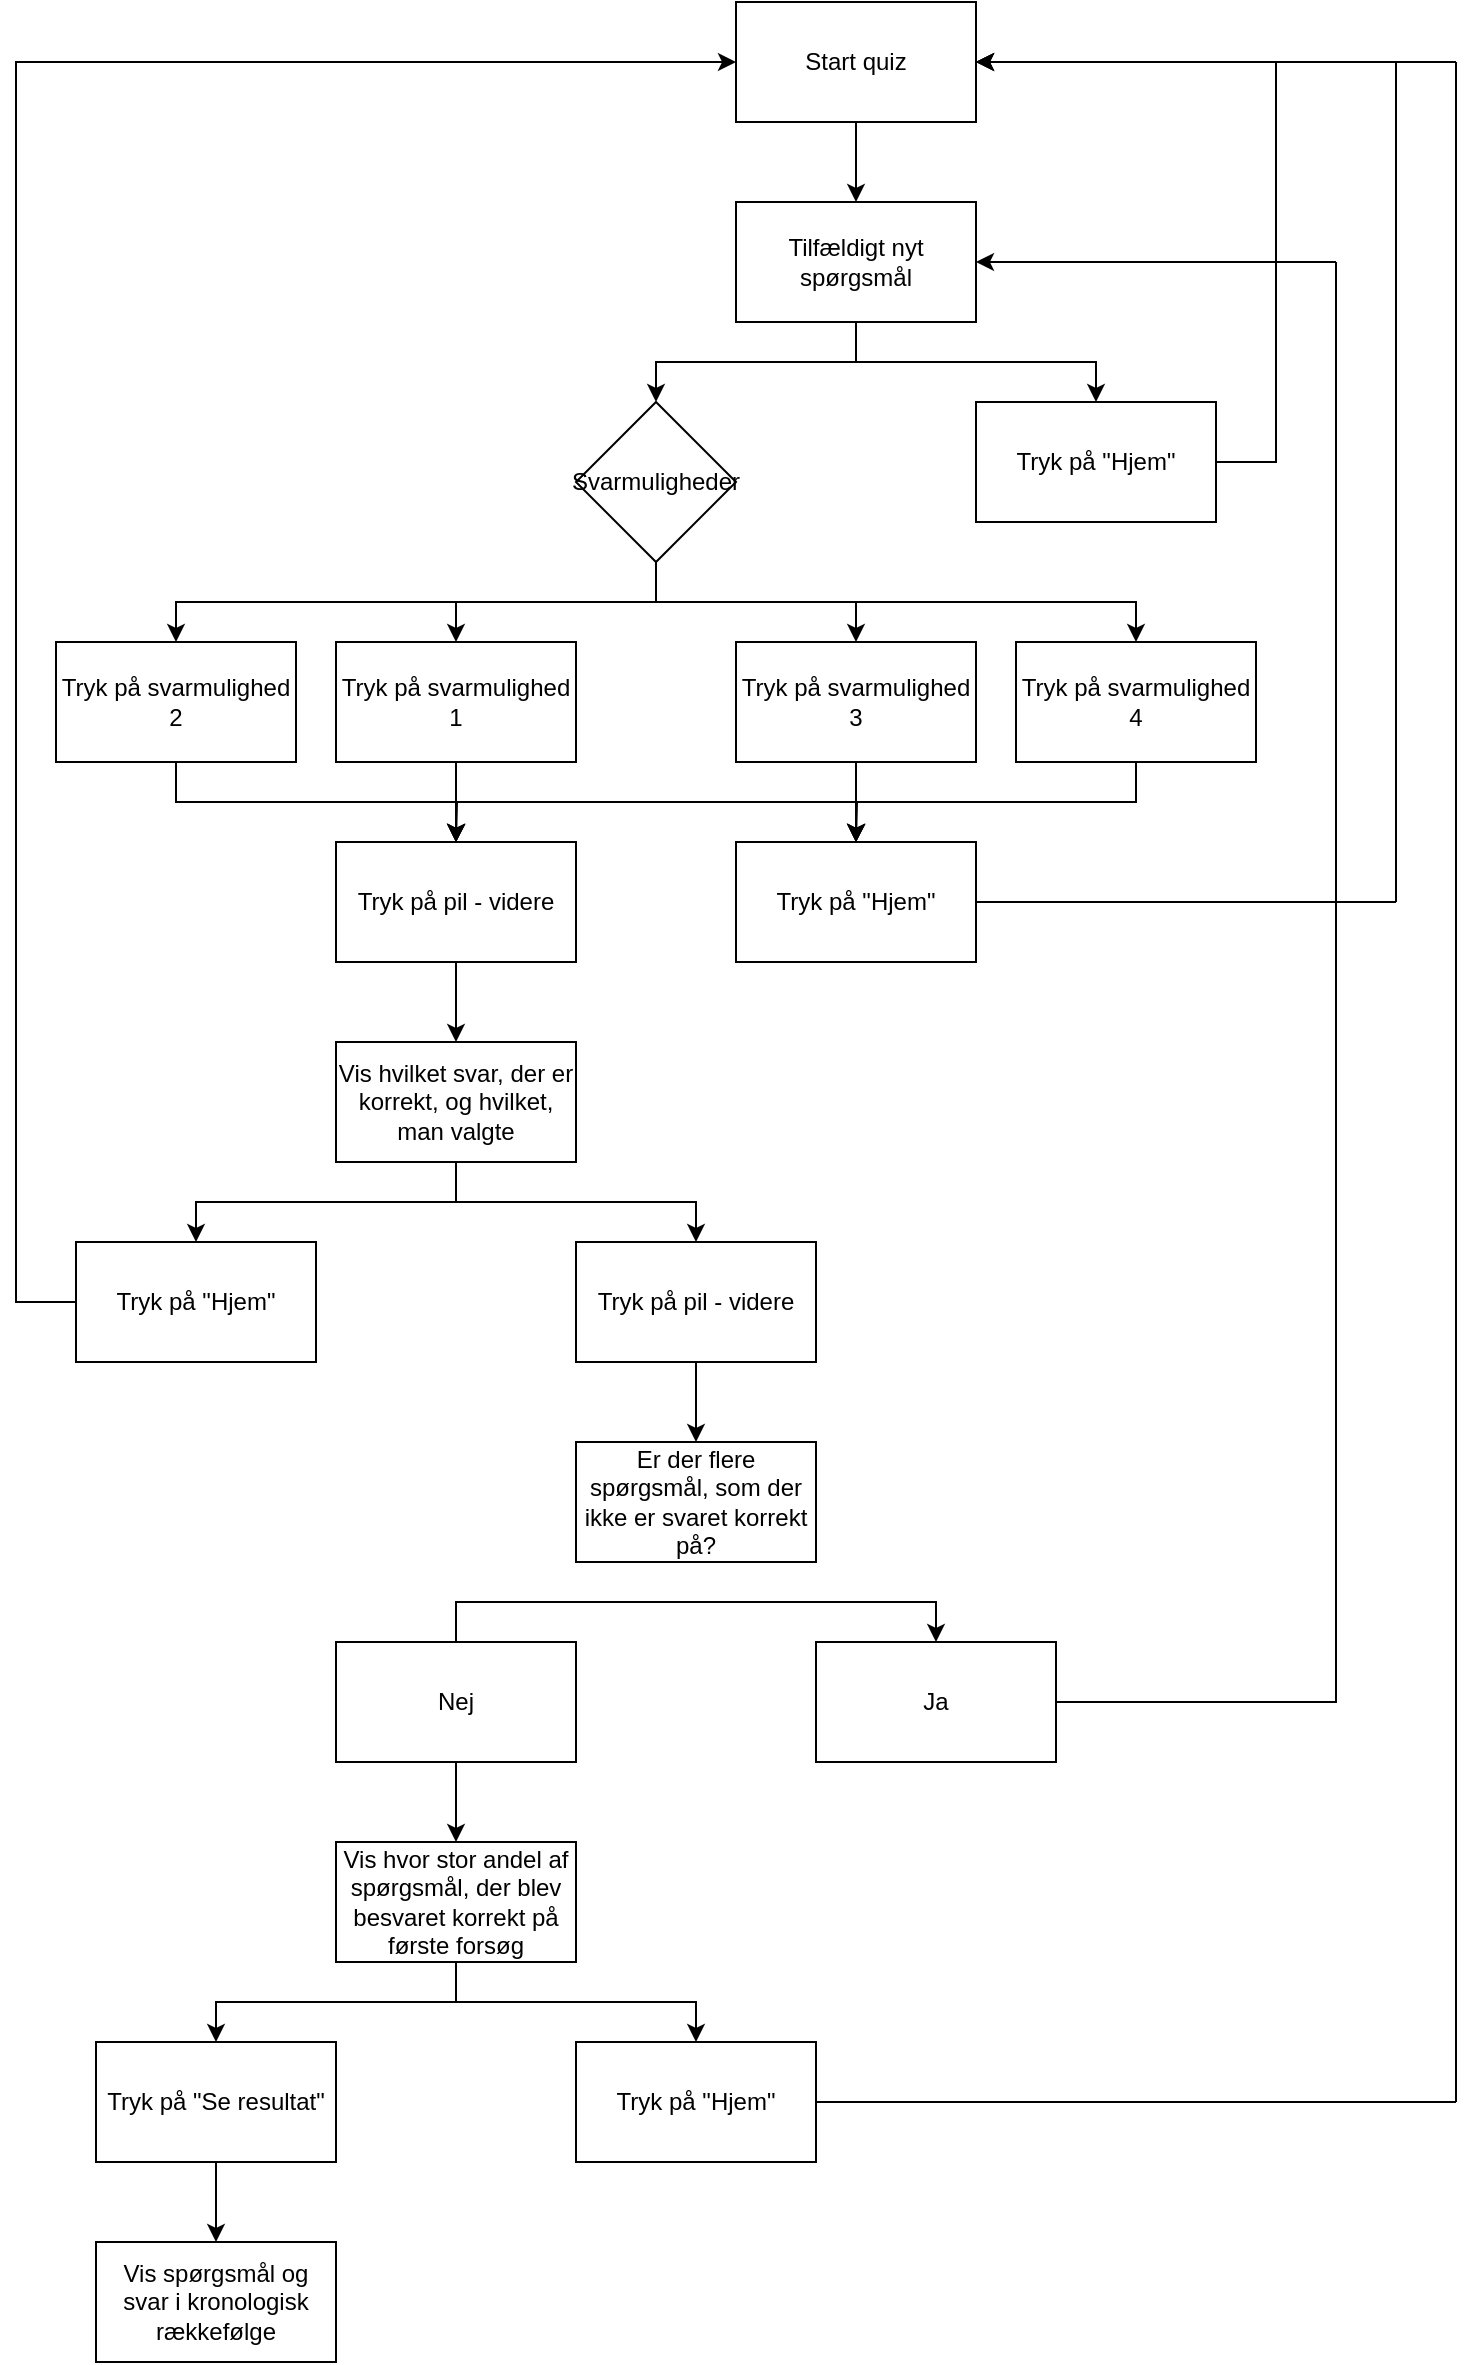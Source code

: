 <mxfile version="27.0.6">
  <diagram name="Side-1" id="K2o2fXLCxB5GySkEay_a">
    <mxGraphModel dx="1537" dy="742" grid="1" gridSize="10" guides="1" tooltips="1" connect="1" arrows="1" fold="1" page="1" pageScale="1" pageWidth="827" pageHeight="1169" math="0" shadow="0">
      <root>
        <mxCell id="0" />
        <mxCell id="1" parent="0" />
        <mxCell id="6mfA3q-zFDx96ax2sFS--4" style="edgeStyle=orthogonalEdgeStyle;rounded=0;orthogonalLoop=1;jettySize=auto;html=1;exitX=0.5;exitY=1;exitDx=0;exitDy=0;" edge="1" parent="1" source="6mfA3q-zFDx96ax2sFS--1" target="6mfA3q-zFDx96ax2sFS--3">
          <mxGeometry relative="1" as="geometry" />
        </mxCell>
        <mxCell id="6mfA3q-zFDx96ax2sFS--1" value="Start quiz" style="rounded=0;whiteSpace=wrap;html=1;" vertex="1" parent="1">
          <mxGeometry x="370" width="120" height="60" as="geometry" />
        </mxCell>
        <mxCell id="6mfA3q-zFDx96ax2sFS--16" style="edgeStyle=orthogonalEdgeStyle;rounded=0;orthogonalLoop=1;jettySize=auto;html=1;exitX=0.5;exitY=1;exitDx=0;exitDy=0;entryX=0.5;entryY=0;entryDx=0;entryDy=0;" edge="1" parent="1" source="6mfA3q-zFDx96ax2sFS--2" target="6mfA3q-zFDx96ax2sFS--12">
          <mxGeometry relative="1" as="geometry" />
        </mxCell>
        <mxCell id="6mfA3q-zFDx96ax2sFS--17" style="edgeStyle=orthogonalEdgeStyle;rounded=0;orthogonalLoop=1;jettySize=auto;html=1;exitX=0.5;exitY=1;exitDx=0;exitDy=0;entryX=0.5;entryY=0;entryDx=0;entryDy=0;" edge="1" parent="1" source="6mfA3q-zFDx96ax2sFS--2" target="6mfA3q-zFDx96ax2sFS--11">
          <mxGeometry relative="1" as="geometry" />
        </mxCell>
        <mxCell id="6mfA3q-zFDx96ax2sFS--21" style="edgeStyle=orthogonalEdgeStyle;rounded=0;orthogonalLoop=1;jettySize=auto;html=1;exitX=0.5;exitY=1;exitDx=0;exitDy=0;entryX=0.5;entryY=0;entryDx=0;entryDy=0;" edge="1" parent="1" source="6mfA3q-zFDx96ax2sFS--2" target="6mfA3q-zFDx96ax2sFS--14">
          <mxGeometry relative="1" as="geometry" />
        </mxCell>
        <mxCell id="6mfA3q-zFDx96ax2sFS--22" style="edgeStyle=orthogonalEdgeStyle;rounded=0;orthogonalLoop=1;jettySize=auto;html=1;exitX=0.5;exitY=1;exitDx=0;exitDy=0;entryX=0.5;entryY=0;entryDx=0;entryDy=0;" edge="1" parent="1" source="6mfA3q-zFDx96ax2sFS--2" target="6mfA3q-zFDx96ax2sFS--13">
          <mxGeometry relative="1" as="geometry" />
        </mxCell>
        <mxCell id="6mfA3q-zFDx96ax2sFS--2" value="Svarmuligheder" style="rhombus;whiteSpace=wrap;html=1;" vertex="1" parent="1">
          <mxGeometry x="290" y="200" width="80" height="80" as="geometry" />
        </mxCell>
        <mxCell id="6mfA3q-zFDx96ax2sFS--5" style="edgeStyle=orthogonalEdgeStyle;rounded=0;orthogonalLoop=1;jettySize=auto;html=1;exitX=0.5;exitY=1;exitDx=0;exitDy=0;entryX=0.5;entryY=0;entryDx=0;entryDy=0;" edge="1" parent="1" source="6mfA3q-zFDx96ax2sFS--3" target="6mfA3q-zFDx96ax2sFS--2">
          <mxGeometry relative="1" as="geometry" />
        </mxCell>
        <mxCell id="6mfA3q-zFDx96ax2sFS--7" style="edgeStyle=orthogonalEdgeStyle;rounded=0;orthogonalLoop=1;jettySize=auto;html=1;exitX=0.5;exitY=1;exitDx=0;exitDy=0;entryX=0.5;entryY=0;entryDx=0;entryDy=0;" edge="1" parent="1" source="6mfA3q-zFDx96ax2sFS--3" target="6mfA3q-zFDx96ax2sFS--6">
          <mxGeometry relative="1" as="geometry" />
        </mxCell>
        <mxCell id="6mfA3q-zFDx96ax2sFS--3" value="Tilfældigt nyt spørgsmål" style="rounded=0;whiteSpace=wrap;html=1;" vertex="1" parent="1">
          <mxGeometry x="370" y="100" width="120" height="60" as="geometry" />
        </mxCell>
        <mxCell id="6mfA3q-zFDx96ax2sFS--10" style="edgeStyle=orthogonalEdgeStyle;rounded=0;orthogonalLoop=1;jettySize=auto;html=1;exitX=1;exitY=0.5;exitDx=0;exitDy=0;entryX=1;entryY=0.5;entryDx=0;entryDy=0;" edge="1" parent="1" source="6mfA3q-zFDx96ax2sFS--6" target="6mfA3q-zFDx96ax2sFS--1">
          <mxGeometry relative="1" as="geometry">
            <Array as="points">
              <mxPoint x="640" y="230" />
              <mxPoint x="640" y="30" />
            </Array>
          </mxGeometry>
        </mxCell>
        <mxCell id="6mfA3q-zFDx96ax2sFS--6" value="Tryk på &quot;Hjem&quot;" style="rounded=0;whiteSpace=wrap;html=1;" vertex="1" parent="1">
          <mxGeometry x="490" y="200" width="120" height="60" as="geometry" />
        </mxCell>
        <mxCell id="6mfA3q-zFDx96ax2sFS--27" style="edgeStyle=orthogonalEdgeStyle;rounded=0;orthogonalLoop=1;jettySize=auto;html=1;exitX=0.5;exitY=1;exitDx=0;exitDy=0;entryX=0.5;entryY=0;entryDx=0;entryDy=0;" edge="1" parent="1" source="6mfA3q-zFDx96ax2sFS--11" target="6mfA3q-zFDx96ax2sFS--24">
          <mxGeometry relative="1" as="geometry" />
        </mxCell>
        <mxCell id="6mfA3q-zFDx96ax2sFS--33" style="edgeStyle=orthogonalEdgeStyle;rounded=0;orthogonalLoop=1;jettySize=auto;html=1;exitX=0.5;exitY=1;exitDx=0;exitDy=0;entryX=0.5;entryY=0;entryDx=0;entryDy=0;" edge="1" parent="1" source="6mfA3q-zFDx96ax2sFS--11" target="6mfA3q-zFDx96ax2sFS--23">
          <mxGeometry relative="1" as="geometry" />
        </mxCell>
        <mxCell id="6mfA3q-zFDx96ax2sFS--11" value="Tryk på svarmulighed 1" style="rounded=0;whiteSpace=wrap;html=1;" vertex="1" parent="1">
          <mxGeometry x="170" y="320" width="120" height="60" as="geometry" />
        </mxCell>
        <mxCell id="6mfA3q-zFDx96ax2sFS--25" style="edgeStyle=orthogonalEdgeStyle;rounded=0;orthogonalLoop=1;jettySize=auto;html=1;exitX=0.5;exitY=1;exitDx=0;exitDy=0;entryX=0.5;entryY=0;entryDx=0;entryDy=0;" edge="1" parent="1" source="6mfA3q-zFDx96ax2sFS--12" target="6mfA3q-zFDx96ax2sFS--24">
          <mxGeometry relative="1" as="geometry" />
        </mxCell>
        <mxCell id="6mfA3q-zFDx96ax2sFS--30" style="edgeStyle=orthogonalEdgeStyle;rounded=0;orthogonalLoop=1;jettySize=auto;html=1;exitX=0.5;exitY=1;exitDx=0;exitDy=0;entryX=0.5;entryY=0;entryDx=0;entryDy=0;" edge="1" parent="1" source="6mfA3q-zFDx96ax2sFS--12" target="6mfA3q-zFDx96ax2sFS--23">
          <mxGeometry relative="1" as="geometry" />
        </mxCell>
        <mxCell id="6mfA3q-zFDx96ax2sFS--12" value="Tryk på svarmulighed 3" style="rounded=0;whiteSpace=wrap;html=1;" vertex="1" parent="1">
          <mxGeometry x="370" y="320" width="120" height="60" as="geometry" />
        </mxCell>
        <mxCell id="6mfA3q-zFDx96ax2sFS--28" style="edgeStyle=orthogonalEdgeStyle;rounded=0;orthogonalLoop=1;jettySize=auto;html=1;exitX=0.5;exitY=1;exitDx=0;exitDy=0;entryX=0.5;entryY=0;entryDx=0;entryDy=0;" edge="1" parent="1" source="6mfA3q-zFDx96ax2sFS--13" target="6mfA3q-zFDx96ax2sFS--24">
          <mxGeometry relative="1" as="geometry" />
        </mxCell>
        <mxCell id="6mfA3q-zFDx96ax2sFS--31" style="edgeStyle=orthogonalEdgeStyle;rounded=0;orthogonalLoop=1;jettySize=auto;html=1;exitX=0.5;exitY=1;exitDx=0;exitDy=0;" edge="1" parent="1" source="6mfA3q-zFDx96ax2sFS--13">
          <mxGeometry relative="1" as="geometry">
            <mxPoint x="230" y="420" as="targetPoint" />
          </mxGeometry>
        </mxCell>
        <mxCell id="6mfA3q-zFDx96ax2sFS--13" value="Tryk på svarmulighed 2" style="rounded=0;whiteSpace=wrap;html=1;" vertex="1" parent="1">
          <mxGeometry x="30" y="320" width="120" height="60" as="geometry" />
        </mxCell>
        <mxCell id="6mfA3q-zFDx96ax2sFS--26" style="edgeStyle=orthogonalEdgeStyle;rounded=0;orthogonalLoop=1;jettySize=auto;html=1;exitX=0.5;exitY=1;exitDx=0;exitDy=0;" edge="1" parent="1" source="6mfA3q-zFDx96ax2sFS--14">
          <mxGeometry relative="1" as="geometry">
            <mxPoint x="430" y="420" as="targetPoint" />
          </mxGeometry>
        </mxCell>
        <mxCell id="6mfA3q-zFDx96ax2sFS--29" style="edgeStyle=orthogonalEdgeStyle;rounded=0;orthogonalLoop=1;jettySize=auto;html=1;exitX=0.5;exitY=1;exitDx=0;exitDy=0;entryX=0.5;entryY=0;entryDx=0;entryDy=0;" edge="1" parent="1" source="6mfA3q-zFDx96ax2sFS--14" target="6mfA3q-zFDx96ax2sFS--23">
          <mxGeometry relative="1" as="geometry" />
        </mxCell>
        <mxCell id="6mfA3q-zFDx96ax2sFS--14" value="Tryk på svarmulighed 4" style="rounded=0;whiteSpace=wrap;html=1;" vertex="1" parent="1">
          <mxGeometry x="510" y="320" width="120" height="60" as="geometry" />
        </mxCell>
        <mxCell id="6mfA3q-zFDx96ax2sFS--46" style="edgeStyle=orthogonalEdgeStyle;rounded=0;orthogonalLoop=1;jettySize=auto;html=1;exitX=0.5;exitY=1;exitDx=0;exitDy=0;entryX=0.5;entryY=0;entryDx=0;entryDy=0;" edge="1" parent="1" source="6mfA3q-zFDx96ax2sFS--23" target="6mfA3q-zFDx96ax2sFS--45">
          <mxGeometry relative="1" as="geometry" />
        </mxCell>
        <mxCell id="6mfA3q-zFDx96ax2sFS--23" value="Tryk på pil - videre" style="rounded=0;whiteSpace=wrap;html=1;" vertex="1" parent="1">
          <mxGeometry x="170" y="420" width="120" height="60" as="geometry" />
        </mxCell>
        <mxCell id="6mfA3q-zFDx96ax2sFS--24" value="Tryk på &quot;Hjem&quot;" style="rounded=0;whiteSpace=wrap;html=1;" vertex="1" parent="1">
          <mxGeometry x="370" y="420" width="120" height="60" as="geometry" />
        </mxCell>
        <mxCell id="6mfA3q-zFDx96ax2sFS--41" value="" style="endArrow=none;html=1;rounded=0;exitX=1;exitY=0.5;exitDx=0;exitDy=0;" edge="1" parent="1" source="6mfA3q-zFDx96ax2sFS--24">
          <mxGeometry width="50" height="50" relative="1" as="geometry">
            <mxPoint x="490" y="460" as="sourcePoint" />
            <mxPoint x="700" y="450" as="targetPoint" />
          </mxGeometry>
        </mxCell>
        <mxCell id="6mfA3q-zFDx96ax2sFS--43" value="" style="endArrow=none;html=1;rounded=0;" edge="1" parent="1">
          <mxGeometry width="50" height="50" relative="1" as="geometry">
            <mxPoint x="700" y="450" as="sourcePoint" />
            <mxPoint x="700" y="30" as="targetPoint" />
          </mxGeometry>
        </mxCell>
        <mxCell id="6mfA3q-zFDx96ax2sFS--44" value="" style="endArrow=classic;html=1;rounded=0;" edge="1" parent="1">
          <mxGeometry width="50" height="50" relative="1" as="geometry">
            <mxPoint x="640" y="30" as="sourcePoint" />
            <mxPoint x="490" y="30" as="targetPoint" />
          </mxGeometry>
        </mxCell>
        <mxCell id="6mfA3q-zFDx96ax2sFS--49" style="edgeStyle=orthogonalEdgeStyle;rounded=0;orthogonalLoop=1;jettySize=auto;html=1;exitX=0.5;exitY=1;exitDx=0;exitDy=0;" edge="1" parent="1" source="6mfA3q-zFDx96ax2sFS--45" target="6mfA3q-zFDx96ax2sFS--48">
          <mxGeometry relative="1" as="geometry" />
        </mxCell>
        <mxCell id="6mfA3q-zFDx96ax2sFS--50" style="edgeStyle=orthogonalEdgeStyle;rounded=0;orthogonalLoop=1;jettySize=auto;html=1;exitX=0.5;exitY=1;exitDx=0;exitDy=0;entryX=0.5;entryY=0;entryDx=0;entryDy=0;" edge="1" parent="1" source="6mfA3q-zFDx96ax2sFS--45" target="6mfA3q-zFDx96ax2sFS--47">
          <mxGeometry relative="1" as="geometry" />
        </mxCell>
        <mxCell id="6mfA3q-zFDx96ax2sFS--45" value="Vis hvilket svar, der er korrekt, og hvilket, man valgte" style="rounded=0;whiteSpace=wrap;html=1;" vertex="1" parent="1">
          <mxGeometry x="170" y="520" width="120" height="60" as="geometry" />
        </mxCell>
        <mxCell id="6mfA3q-zFDx96ax2sFS--51" style="edgeStyle=orthogonalEdgeStyle;rounded=0;orthogonalLoop=1;jettySize=auto;html=1;exitX=0;exitY=0.5;exitDx=0;exitDy=0;entryX=0;entryY=0.5;entryDx=0;entryDy=0;" edge="1" parent="1" source="6mfA3q-zFDx96ax2sFS--47" target="6mfA3q-zFDx96ax2sFS--1">
          <mxGeometry relative="1" as="geometry">
            <Array as="points">
              <mxPoint x="10" y="650" />
              <mxPoint x="10" y="30" />
            </Array>
          </mxGeometry>
        </mxCell>
        <mxCell id="6mfA3q-zFDx96ax2sFS--47" value="Tryk på &quot;Hjem&quot;" style="rounded=0;whiteSpace=wrap;html=1;" vertex="1" parent="1">
          <mxGeometry x="40" y="620" width="120" height="60" as="geometry" />
        </mxCell>
        <mxCell id="6mfA3q-zFDx96ax2sFS--53" style="edgeStyle=orthogonalEdgeStyle;rounded=0;orthogonalLoop=1;jettySize=auto;html=1;exitX=0.5;exitY=1;exitDx=0;exitDy=0;entryX=0.5;entryY=0;entryDx=0;entryDy=0;" edge="1" parent="1" source="6mfA3q-zFDx96ax2sFS--48" target="6mfA3q-zFDx96ax2sFS--52">
          <mxGeometry relative="1" as="geometry" />
        </mxCell>
        <mxCell id="6mfA3q-zFDx96ax2sFS--48" value="Tryk på pil - videre" style="rounded=0;whiteSpace=wrap;html=1;" vertex="1" parent="1">
          <mxGeometry x="290" y="620" width="120" height="60" as="geometry" />
        </mxCell>
        <mxCell id="6mfA3q-zFDx96ax2sFS--56" style="edgeStyle=orthogonalEdgeStyle;rounded=0;orthogonalLoop=1;jettySize=auto;html=1;exitX=0.5;exitY=0;exitDx=0;exitDy=0;entryX=0.5;entryY=0;entryDx=0;entryDy=0;" edge="1" parent="1" source="6mfA3q-zFDx96ax2sFS--55" target="6mfA3q-zFDx96ax2sFS--54">
          <mxGeometry relative="1" as="geometry" />
        </mxCell>
        <mxCell id="6mfA3q-zFDx96ax2sFS--52" value="Er der flere spørgsmål, som der ikke er svaret korrekt på?" style="rounded=0;whiteSpace=wrap;html=1;" vertex="1" parent="1">
          <mxGeometry x="290" y="720" width="120" height="60" as="geometry" />
        </mxCell>
        <mxCell id="6mfA3q-zFDx96ax2sFS--54" value="Ja" style="rounded=0;whiteSpace=wrap;html=1;" vertex="1" parent="1">
          <mxGeometry x="410" y="820" width="120" height="60" as="geometry" />
        </mxCell>
        <mxCell id="6mfA3q-zFDx96ax2sFS--63" style="edgeStyle=orthogonalEdgeStyle;rounded=0;orthogonalLoop=1;jettySize=auto;html=1;exitX=0.5;exitY=1;exitDx=0;exitDy=0;entryX=0.5;entryY=0;entryDx=0;entryDy=0;" edge="1" parent="1" source="6mfA3q-zFDx96ax2sFS--55" target="6mfA3q-zFDx96ax2sFS--62">
          <mxGeometry relative="1" as="geometry" />
        </mxCell>
        <mxCell id="6mfA3q-zFDx96ax2sFS--55" value="Nej" style="rounded=0;whiteSpace=wrap;html=1;" vertex="1" parent="1">
          <mxGeometry x="170" y="820" width="120" height="60" as="geometry" />
        </mxCell>
        <mxCell id="6mfA3q-zFDx96ax2sFS--58" value="" style="endArrow=none;html=1;rounded=0;exitX=1;exitY=0.5;exitDx=0;exitDy=0;" edge="1" parent="1" source="6mfA3q-zFDx96ax2sFS--54">
          <mxGeometry width="50" height="50" relative="1" as="geometry">
            <mxPoint x="550.0" y="850" as="sourcePoint" />
            <mxPoint x="670" y="850" as="targetPoint" />
            <Array as="points">
              <mxPoint x="670" y="850" />
              <mxPoint x="670" y="330" />
              <mxPoint x="670" y="130" />
            </Array>
          </mxGeometry>
        </mxCell>
        <mxCell id="6mfA3q-zFDx96ax2sFS--61" value="" style="endArrow=classic;html=1;rounded=0;entryX=1;entryY=0.5;entryDx=0;entryDy=0;" edge="1" parent="1" target="6mfA3q-zFDx96ax2sFS--3">
          <mxGeometry width="50" height="50" relative="1" as="geometry">
            <mxPoint x="670" y="130" as="sourcePoint" />
            <mxPoint x="700" y="80" as="targetPoint" />
          </mxGeometry>
        </mxCell>
        <mxCell id="6mfA3q-zFDx96ax2sFS--72" style="edgeStyle=orthogonalEdgeStyle;rounded=0;orthogonalLoop=1;jettySize=auto;html=1;exitX=0.5;exitY=1;exitDx=0;exitDy=0;entryX=0.5;entryY=0;entryDx=0;entryDy=0;" edge="1" parent="1" source="6mfA3q-zFDx96ax2sFS--62" target="6mfA3q-zFDx96ax2sFS--64">
          <mxGeometry relative="1" as="geometry" />
        </mxCell>
        <mxCell id="6mfA3q-zFDx96ax2sFS--74" style="edgeStyle=orthogonalEdgeStyle;rounded=0;orthogonalLoop=1;jettySize=auto;html=1;exitX=0.5;exitY=1;exitDx=0;exitDy=0;entryX=0.5;entryY=0;entryDx=0;entryDy=0;" edge="1" parent="1" source="6mfA3q-zFDx96ax2sFS--62" target="6mfA3q-zFDx96ax2sFS--73">
          <mxGeometry relative="1" as="geometry" />
        </mxCell>
        <mxCell id="6mfA3q-zFDx96ax2sFS--62" value="Vis hvor stor andel af spørgsmål, der blev besvaret korrekt på første forsøg" style="rounded=0;whiteSpace=wrap;html=1;" vertex="1" parent="1">
          <mxGeometry x="170" y="920" width="120" height="60" as="geometry" />
        </mxCell>
        <mxCell id="6mfA3q-zFDx96ax2sFS--64" value="Tryk på &quot;Hjem&quot;" style="rounded=0;whiteSpace=wrap;html=1;" vertex="1" parent="1">
          <mxGeometry x="290" y="1020" width="120" height="60" as="geometry" />
        </mxCell>
        <mxCell id="6mfA3q-zFDx96ax2sFS--67" value="" style="endArrow=none;html=1;rounded=0;exitX=1;exitY=0.5;exitDx=0;exitDy=0;" edge="1" parent="1" source="6mfA3q-zFDx96ax2sFS--64">
          <mxGeometry width="50" height="50" relative="1" as="geometry">
            <mxPoint x="440" y="1060" as="sourcePoint" />
            <mxPoint x="730" y="1050" as="targetPoint" />
          </mxGeometry>
        </mxCell>
        <mxCell id="6mfA3q-zFDx96ax2sFS--70" value="" style="endArrow=none;html=1;rounded=0;" edge="1" parent="1">
          <mxGeometry width="50" height="50" relative="1" as="geometry">
            <mxPoint x="730" y="30" as="sourcePoint" />
            <mxPoint x="730" y="1050" as="targetPoint" />
          </mxGeometry>
        </mxCell>
        <mxCell id="6mfA3q-zFDx96ax2sFS--71" value="" style="endArrow=classic;html=1;rounded=0;entryX=1;entryY=0.5;entryDx=0;entryDy=0;" edge="1" parent="1" target="6mfA3q-zFDx96ax2sFS--1">
          <mxGeometry width="50" height="50" relative="1" as="geometry">
            <mxPoint x="730" y="30" as="sourcePoint" />
            <mxPoint x="710" y="-20" as="targetPoint" />
          </mxGeometry>
        </mxCell>
        <mxCell id="6mfA3q-zFDx96ax2sFS--76" style="edgeStyle=orthogonalEdgeStyle;rounded=0;orthogonalLoop=1;jettySize=auto;html=1;exitX=0.5;exitY=1;exitDx=0;exitDy=0;entryX=0.5;entryY=0;entryDx=0;entryDy=0;" edge="1" parent="1" source="6mfA3q-zFDx96ax2sFS--73" target="6mfA3q-zFDx96ax2sFS--75">
          <mxGeometry relative="1" as="geometry" />
        </mxCell>
        <mxCell id="6mfA3q-zFDx96ax2sFS--73" value="Tryk på &quot;Se resultat&quot;" style="rounded=0;whiteSpace=wrap;html=1;" vertex="1" parent="1">
          <mxGeometry x="50" y="1020" width="120" height="60" as="geometry" />
        </mxCell>
        <mxCell id="6mfA3q-zFDx96ax2sFS--75" value="Vis spørgsmål og svar i kronologisk rækkefølge" style="rounded=0;whiteSpace=wrap;html=1;" vertex="1" parent="1">
          <mxGeometry x="50" y="1120" width="120" height="60" as="geometry" />
        </mxCell>
      </root>
    </mxGraphModel>
  </diagram>
</mxfile>
